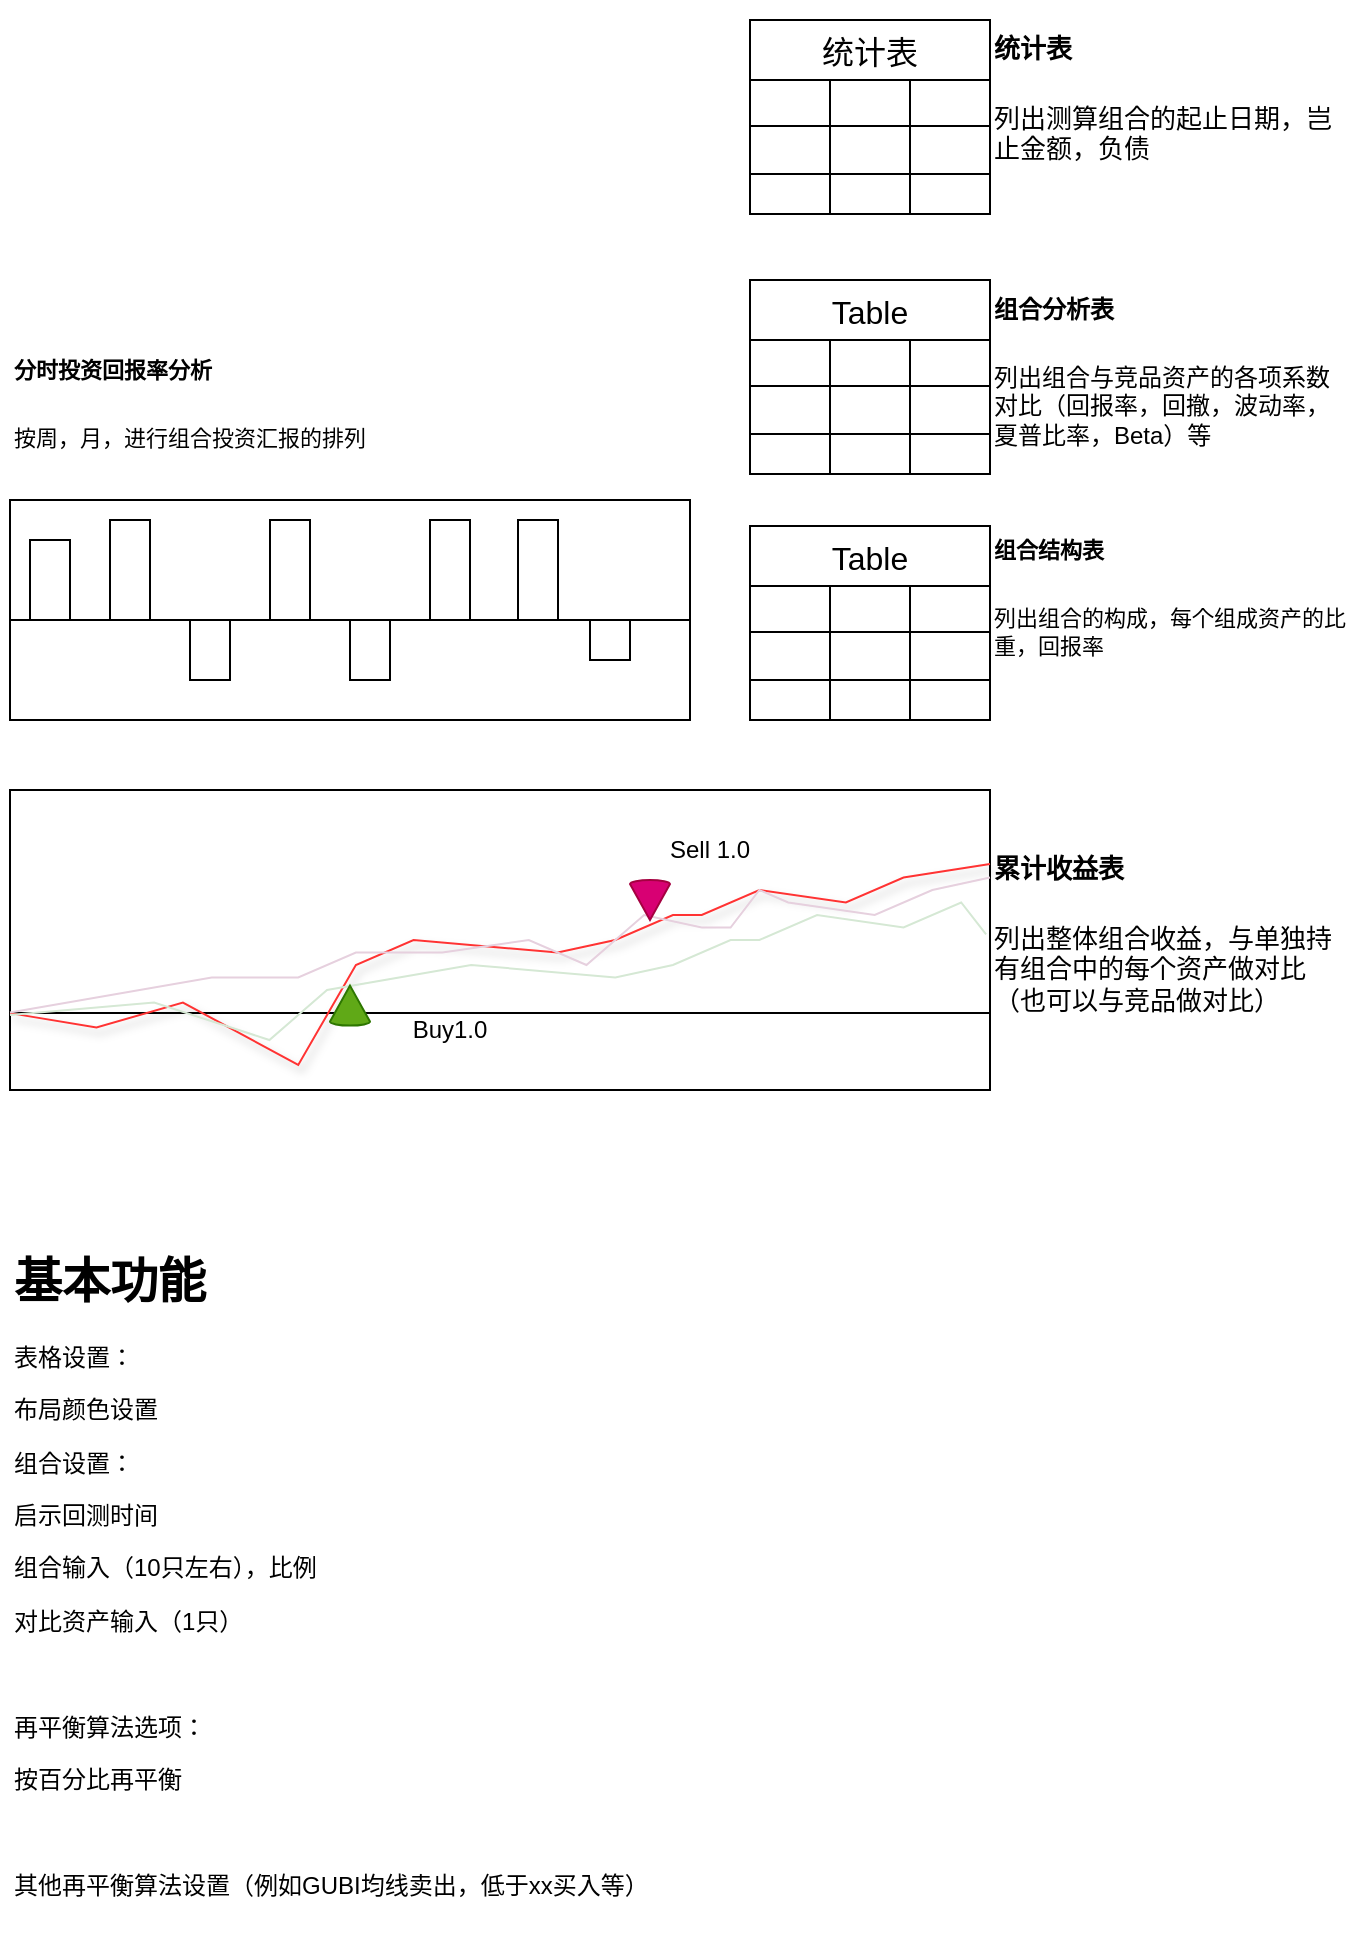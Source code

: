 <mxfile version="26.2.12">
  <diagram name="Page-1" id="thoeQhLaUIlAeaY37Q_6">
    <mxGraphModel dx="1069" dy="626" grid="1" gridSize="10" guides="1" tooltips="1" connect="1" arrows="1" fold="1" page="1" pageScale="1" pageWidth="827" pageHeight="1169" math="0" shadow="0">
      <root>
        <mxCell id="0" />
        <mxCell id="1" parent="0" />
        <mxCell id="1VlmSRWmxTNn3Guo2VhC-66" value="统计表" style="shape=table;startSize=30;container=1;collapsible=0;childLayout=tableLayout;strokeColor=default;fontSize=16;" vertex="1" parent="1">
          <mxGeometry x="500" y="50" width="120" height="97" as="geometry" />
        </mxCell>
        <mxCell id="1VlmSRWmxTNn3Guo2VhC-67" value="" style="shape=tableRow;horizontal=0;startSize=0;swimlaneHead=0;swimlaneBody=0;strokeColor=inherit;top=0;left=0;bottom=0;right=0;collapsible=0;dropTarget=0;fillColor=none;points=[[0,0.5],[1,0.5]];portConstraint=eastwest;fontSize=16;" vertex="1" parent="1VlmSRWmxTNn3Guo2VhC-66">
          <mxGeometry y="30" width="120" height="23" as="geometry" />
        </mxCell>
        <mxCell id="1VlmSRWmxTNn3Guo2VhC-68" value="" style="shape=partialRectangle;html=1;whiteSpace=wrap;connectable=0;strokeColor=inherit;overflow=hidden;fillColor=none;top=0;left=0;bottom=0;right=0;pointerEvents=1;fontSize=16;" vertex="1" parent="1VlmSRWmxTNn3Guo2VhC-67">
          <mxGeometry width="40" height="23" as="geometry">
            <mxRectangle width="40" height="23" as="alternateBounds" />
          </mxGeometry>
        </mxCell>
        <mxCell id="1VlmSRWmxTNn3Guo2VhC-69" value="" style="shape=partialRectangle;html=1;whiteSpace=wrap;connectable=0;strokeColor=inherit;overflow=hidden;fillColor=none;top=0;left=0;bottom=0;right=0;pointerEvents=1;fontSize=16;" vertex="1" parent="1VlmSRWmxTNn3Guo2VhC-67">
          <mxGeometry x="40" width="40" height="23" as="geometry">
            <mxRectangle width="40" height="23" as="alternateBounds" />
          </mxGeometry>
        </mxCell>
        <mxCell id="1VlmSRWmxTNn3Guo2VhC-70" value="" style="shape=partialRectangle;html=1;whiteSpace=wrap;connectable=0;strokeColor=inherit;overflow=hidden;fillColor=none;top=0;left=0;bottom=0;right=0;pointerEvents=1;fontSize=16;" vertex="1" parent="1VlmSRWmxTNn3Guo2VhC-67">
          <mxGeometry x="80" width="40" height="23" as="geometry">
            <mxRectangle width="40" height="23" as="alternateBounds" />
          </mxGeometry>
        </mxCell>
        <mxCell id="1VlmSRWmxTNn3Guo2VhC-71" value="" style="shape=tableRow;horizontal=0;startSize=0;swimlaneHead=0;swimlaneBody=0;strokeColor=inherit;top=0;left=0;bottom=0;right=0;collapsible=0;dropTarget=0;fillColor=none;points=[[0,0.5],[1,0.5]];portConstraint=eastwest;fontSize=16;" vertex="1" parent="1VlmSRWmxTNn3Guo2VhC-66">
          <mxGeometry y="53" width="120" height="24" as="geometry" />
        </mxCell>
        <mxCell id="1VlmSRWmxTNn3Guo2VhC-72" value="" style="shape=partialRectangle;html=1;whiteSpace=wrap;connectable=0;strokeColor=inherit;overflow=hidden;fillColor=none;top=0;left=0;bottom=0;right=0;pointerEvents=1;fontSize=16;" vertex="1" parent="1VlmSRWmxTNn3Guo2VhC-71">
          <mxGeometry width="40" height="24" as="geometry">
            <mxRectangle width="40" height="24" as="alternateBounds" />
          </mxGeometry>
        </mxCell>
        <mxCell id="1VlmSRWmxTNn3Guo2VhC-73" value="" style="shape=partialRectangle;html=1;whiteSpace=wrap;connectable=0;strokeColor=inherit;overflow=hidden;fillColor=none;top=0;left=0;bottom=0;right=0;pointerEvents=1;fontSize=16;" vertex="1" parent="1VlmSRWmxTNn3Guo2VhC-71">
          <mxGeometry x="40" width="40" height="24" as="geometry">
            <mxRectangle width="40" height="24" as="alternateBounds" />
          </mxGeometry>
        </mxCell>
        <mxCell id="1VlmSRWmxTNn3Guo2VhC-74" value="" style="shape=partialRectangle;html=1;whiteSpace=wrap;connectable=0;strokeColor=inherit;overflow=hidden;fillColor=none;top=0;left=0;bottom=0;right=0;pointerEvents=1;fontSize=16;" vertex="1" parent="1VlmSRWmxTNn3Guo2VhC-71">
          <mxGeometry x="80" width="40" height="24" as="geometry">
            <mxRectangle width="40" height="24" as="alternateBounds" />
          </mxGeometry>
        </mxCell>
        <mxCell id="1VlmSRWmxTNn3Guo2VhC-75" value="" style="shape=tableRow;horizontal=0;startSize=0;swimlaneHead=0;swimlaneBody=0;strokeColor=inherit;top=0;left=0;bottom=0;right=0;collapsible=0;dropTarget=0;fillColor=none;points=[[0,0.5],[1,0.5]];portConstraint=eastwest;fontSize=16;" vertex="1" parent="1VlmSRWmxTNn3Guo2VhC-66">
          <mxGeometry y="77" width="120" height="20" as="geometry" />
        </mxCell>
        <mxCell id="1VlmSRWmxTNn3Guo2VhC-76" value="" style="shape=partialRectangle;html=1;whiteSpace=wrap;connectable=0;strokeColor=inherit;overflow=hidden;fillColor=none;top=0;left=0;bottom=0;right=0;pointerEvents=1;fontSize=16;" vertex="1" parent="1VlmSRWmxTNn3Guo2VhC-75">
          <mxGeometry width="40" height="20" as="geometry">
            <mxRectangle width="40" height="20" as="alternateBounds" />
          </mxGeometry>
        </mxCell>
        <mxCell id="1VlmSRWmxTNn3Guo2VhC-77" value="" style="shape=partialRectangle;html=1;whiteSpace=wrap;connectable=0;strokeColor=inherit;overflow=hidden;fillColor=none;top=0;left=0;bottom=0;right=0;pointerEvents=1;fontSize=16;" vertex="1" parent="1VlmSRWmxTNn3Guo2VhC-75">
          <mxGeometry x="40" width="40" height="20" as="geometry">
            <mxRectangle width="40" height="20" as="alternateBounds" />
          </mxGeometry>
        </mxCell>
        <mxCell id="1VlmSRWmxTNn3Guo2VhC-78" value="" style="shape=partialRectangle;html=1;whiteSpace=wrap;connectable=0;strokeColor=inherit;overflow=hidden;fillColor=none;top=0;left=0;bottom=0;right=0;pointerEvents=1;fontSize=16;" vertex="1" parent="1VlmSRWmxTNn3Guo2VhC-75">
          <mxGeometry x="80" width="40" height="20" as="geometry">
            <mxRectangle width="40" height="20" as="alternateBounds" />
          </mxGeometry>
        </mxCell>
        <mxCell id="1VlmSRWmxTNn3Guo2VhC-130" value="" style="shape=singleArrow;whiteSpace=wrap;html=1;arrowWidth=0.4;arrowSize=0.4;" vertex="1" parent="1VlmSRWmxTNn3Guo2VhC-75">
          <mxGeometry x="120" width="NaN" height="20" as="geometry">
            <mxRectangle width="NaN" height="20" as="alternateBounds" />
          </mxGeometry>
        </mxCell>
        <mxCell id="1VlmSRWmxTNn3Guo2VhC-79" value="Table" style="shape=table;startSize=30;container=1;collapsible=0;childLayout=tableLayout;strokeColor=default;fontSize=16;" vertex="1" parent="1">
          <mxGeometry x="500" y="303" width="120" height="97" as="geometry" />
        </mxCell>
        <mxCell id="1VlmSRWmxTNn3Guo2VhC-80" value="" style="shape=tableRow;horizontal=0;startSize=0;swimlaneHead=0;swimlaneBody=0;strokeColor=inherit;top=0;left=0;bottom=0;right=0;collapsible=0;dropTarget=0;fillColor=none;points=[[0,0.5],[1,0.5]];portConstraint=eastwest;fontSize=16;" vertex="1" parent="1VlmSRWmxTNn3Guo2VhC-79">
          <mxGeometry y="30" width="120" height="23" as="geometry" />
        </mxCell>
        <mxCell id="1VlmSRWmxTNn3Guo2VhC-81" value="" style="shape=partialRectangle;html=1;whiteSpace=wrap;connectable=0;strokeColor=inherit;overflow=hidden;fillColor=none;top=0;left=0;bottom=0;right=0;pointerEvents=1;fontSize=16;" vertex="1" parent="1VlmSRWmxTNn3Guo2VhC-80">
          <mxGeometry width="40" height="23" as="geometry">
            <mxRectangle width="40" height="23" as="alternateBounds" />
          </mxGeometry>
        </mxCell>
        <mxCell id="1VlmSRWmxTNn3Guo2VhC-82" value="" style="shape=partialRectangle;html=1;whiteSpace=wrap;connectable=0;strokeColor=inherit;overflow=hidden;fillColor=none;top=0;left=0;bottom=0;right=0;pointerEvents=1;fontSize=16;" vertex="1" parent="1VlmSRWmxTNn3Guo2VhC-80">
          <mxGeometry x="40" width="40" height="23" as="geometry">
            <mxRectangle width="40" height="23" as="alternateBounds" />
          </mxGeometry>
        </mxCell>
        <mxCell id="1VlmSRWmxTNn3Guo2VhC-83" value="" style="shape=partialRectangle;html=1;whiteSpace=wrap;connectable=0;strokeColor=inherit;overflow=hidden;fillColor=none;top=0;left=0;bottom=0;right=0;pointerEvents=1;fontSize=16;" vertex="1" parent="1VlmSRWmxTNn3Guo2VhC-80">
          <mxGeometry x="80" width="40" height="23" as="geometry">
            <mxRectangle width="40" height="23" as="alternateBounds" />
          </mxGeometry>
        </mxCell>
        <mxCell id="1VlmSRWmxTNn3Guo2VhC-84" value="" style="shape=tableRow;horizontal=0;startSize=0;swimlaneHead=0;swimlaneBody=0;strokeColor=inherit;top=0;left=0;bottom=0;right=0;collapsible=0;dropTarget=0;fillColor=none;points=[[0,0.5],[1,0.5]];portConstraint=eastwest;fontSize=16;" vertex="1" parent="1VlmSRWmxTNn3Guo2VhC-79">
          <mxGeometry y="53" width="120" height="24" as="geometry" />
        </mxCell>
        <mxCell id="1VlmSRWmxTNn3Guo2VhC-85" value="" style="shape=partialRectangle;html=1;whiteSpace=wrap;connectable=0;strokeColor=inherit;overflow=hidden;fillColor=none;top=0;left=0;bottom=0;right=0;pointerEvents=1;fontSize=16;" vertex="1" parent="1VlmSRWmxTNn3Guo2VhC-84">
          <mxGeometry width="40" height="24" as="geometry">
            <mxRectangle width="40" height="24" as="alternateBounds" />
          </mxGeometry>
        </mxCell>
        <mxCell id="1VlmSRWmxTNn3Guo2VhC-86" value="" style="shape=partialRectangle;html=1;whiteSpace=wrap;connectable=0;strokeColor=inherit;overflow=hidden;fillColor=none;top=0;left=0;bottom=0;right=0;pointerEvents=1;fontSize=16;" vertex="1" parent="1VlmSRWmxTNn3Guo2VhC-84">
          <mxGeometry x="40" width="40" height="24" as="geometry">
            <mxRectangle width="40" height="24" as="alternateBounds" />
          </mxGeometry>
        </mxCell>
        <mxCell id="1VlmSRWmxTNn3Guo2VhC-87" value="" style="shape=partialRectangle;html=1;whiteSpace=wrap;connectable=0;strokeColor=inherit;overflow=hidden;fillColor=none;top=0;left=0;bottom=0;right=0;pointerEvents=1;fontSize=16;" vertex="1" parent="1VlmSRWmxTNn3Guo2VhC-84">
          <mxGeometry x="80" width="40" height="24" as="geometry">
            <mxRectangle width="40" height="24" as="alternateBounds" />
          </mxGeometry>
        </mxCell>
        <mxCell id="1VlmSRWmxTNn3Guo2VhC-88" value="" style="shape=tableRow;horizontal=0;startSize=0;swimlaneHead=0;swimlaneBody=0;strokeColor=inherit;top=0;left=0;bottom=0;right=0;collapsible=0;dropTarget=0;fillColor=none;points=[[0,0.5],[1,0.5]];portConstraint=eastwest;fontSize=16;" vertex="1" parent="1VlmSRWmxTNn3Guo2VhC-79">
          <mxGeometry y="77" width="120" height="20" as="geometry" />
        </mxCell>
        <mxCell id="1VlmSRWmxTNn3Guo2VhC-89" value="" style="shape=partialRectangle;html=1;whiteSpace=wrap;connectable=0;strokeColor=inherit;overflow=hidden;fillColor=none;top=0;left=0;bottom=0;right=0;pointerEvents=1;fontSize=16;" vertex="1" parent="1VlmSRWmxTNn3Guo2VhC-88">
          <mxGeometry width="40" height="20" as="geometry">
            <mxRectangle width="40" height="20" as="alternateBounds" />
          </mxGeometry>
        </mxCell>
        <mxCell id="1VlmSRWmxTNn3Guo2VhC-90" value="" style="shape=partialRectangle;html=1;whiteSpace=wrap;connectable=0;strokeColor=inherit;overflow=hidden;fillColor=none;top=0;left=0;bottom=0;right=0;pointerEvents=1;fontSize=16;" vertex="1" parent="1VlmSRWmxTNn3Guo2VhC-88">
          <mxGeometry x="40" width="40" height="20" as="geometry">
            <mxRectangle width="40" height="20" as="alternateBounds" />
          </mxGeometry>
        </mxCell>
        <mxCell id="1VlmSRWmxTNn3Guo2VhC-91" value="" style="shape=partialRectangle;html=1;whiteSpace=wrap;connectable=0;strokeColor=inherit;overflow=hidden;fillColor=none;top=0;left=0;bottom=0;right=0;pointerEvents=1;fontSize=16;" vertex="1" parent="1VlmSRWmxTNn3Guo2VhC-88">
          <mxGeometry x="80" width="40" height="20" as="geometry">
            <mxRectangle width="40" height="20" as="alternateBounds" />
          </mxGeometry>
        </mxCell>
        <mxCell id="1VlmSRWmxTNn3Guo2VhC-92" value="Table" style="shape=table;startSize=30;container=1;collapsible=0;childLayout=tableLayout;strokeColor=default;fontSize=16;" vertex="1" parent="1">
          <mxGeometry x="500" y="180" width="120" height="97" as="geometry" />
        </mxCell>
        <mxCell id="1VlmSRWmxTNn3Guo2VhC-93" value="" style="shape=tableRow;horizontal=0;startSize=0;swimlaneHead=0;swimlaneBody=0;strokeColor=inherit;top=0;left=0;bottom=0;right=0;collapsible=0;dropTarget=0;fillColor=none;points=[[0,0.5],[1,0.5]];portConstraint=eastwest;fontSize=16;" vertex="1" parent="1VlmSRWmxTNn3Guo2VhC-92">
          <mxGeometry y="30" width="120" height="23" as="geometry" />
        </mxCell>
        <mxCell id="1VlmSRWmxTNn3Guo2VhC-94" value="" style="shape=partialRectangle;html=1;whiteSpace=wrap;connectable=0;strokeColor=inherit;overflow=hidden;fillColor=none;top=0;left=0;bottom=0;right=0;pointerEvents=1;fontSize=16;" vertex="1" parent="1VlmSRWmxTNn3Guo2VhC-93">
          <mxGeometry width="40" height="23" as="geometry">
            <mxRectangle width="40" height="23" as="alternateBounds" />
          </mxGeometry>
        </mxCell>
        <mxCell id="1VlmSRWmxTNn3Guo2VhC-95" value="" style="shape=partialRectangle;html=1;whiteSpace=wrap;connectable=0;strokeColor=inherit;overflow=hidden;fillColor=none;top=0;left=0;bottom=0;right=0;pointerEvents=1;fontSize=16;" vertex="1" parent="1VlmSRWmxTNn3Guo2VhC-93">
          <mxGeometry x="40" width="40" height="23" as="geometry">
            <mxRectangle width="40" height="23" as="alternateBounds" />
          </mxGeometry>
        </mxCell>
        <mxCell id="1VlmSRWmxTNn3Guo2VhC-96" value="" style="shape=partialRectangle;html=1;whiteSpace=wrap;connectable=0;strokeColor=inherit;overflow=hidden;fillColor=none;top=0;left=0;bottom=0;right=0;pointerEvents=1;fontSize=16;" vertex="1" parent="1VlmSRWmxTNn3Guo2VhC-93">
          <mxGeometry x="80" width="40" height="23" as="geometry">
            <mxRectangle width="40" height="23" as="alternateBounds" />
          </mxGeometry>
        </mxCell>
        <mxCell id="1VlmSRWmxTNn3Guo2VhC-97" value="" style="shape=tableRow;horizontal=0;startSize=0;swimlaneHead=0;swimlaneBody=0;strokeColor=inherit;top=0;left=0;bottom=0;right=0;collapsible=0;dropTarget=0;fillColor=none;points=[[0,0.5],[1,0.5]];portConstraint=eastwest;fontSize=16;" vertex="1" parent="1VlmSRWmxTNn3Guo2VhC-92">
          <mxGeometry y="53" width="120" height="24" as="geometry" />
        </mxCell>
        <mxCell id="1VlmSRWmxTNn3Guo2VhC-98" value="" style="shape=partialRectangle;html=1;whiteSpace=wrap;connectable=0;strokeColor=inherit;overflow=hidden;fillColor=none;top=0;left=0;bottom=0;right=0;pointerEvents=1;fontSize=16;" vertex="1" parent="1VlmSRWmxTNn3Guo2VhC-97">
          <mxGeometry width="40" height="24" as="geometry">
            <mxRectangle width="40" height="24" as="alternateBounds" />
          </mxGeometry>
        </mxCell>
        <mxCell id="1VlmSRWmxTNn3Guo2VhC-99" value="" style="shape=partialRectangle;html=1;whiteSpace=wrap;connectable=0;strokeColor=inherit;overflow=hidden;fillColor=none;top=0;left=0;bottom=0;right=0;pointerEvents=1;fontSize=16;" vertex="1" parent="1VlmSRWmxTNn3Guo2VhC-97">
          <mxGeometry x="40" width="40" height="24" as="geometry">
            <mxRectangle width="40" height="24" as="alternateBounds" />
          </mxGeometry>
        </mxCell>
        <mxCell id="1VlmSRWmxTNn3Guo2VhC-100" value="" style="shape=partialRectangle;html=1;whiteSpace=wrap;connectable=0;strokeColor=inherit;overflow=hidden;fillColor=none;top=0;left=0;bottom=0;right=0;pointerEvents=1;fontSize=16;" vertex="1" parent="1VlmSRWmxTNn3Guo2VhC-97">
          <mxGeometry x="80" width="40" height="24" as="geometry">
            <mxRectangle width="40" height="24" as="alternateBounds" />
          </mxGeometry>
        </mxCell>
        <mxCell id="1VlmSRWmxTNn3Guo2VhC-101" value="" style="shape=tableRow;horizontal=0;startSize=0;swimlaneHead=0;swimlaneBody=0;strokeColor=inherit;top=0;left=0;bottom=0;right=0;collapsible=0;dropTarget=0;fillColor=none;points=[[0,0.5],[1,0.5]];portConstraint=eastwest;fontSize=16;" vertex="1" parent="1VlmSRWmxTNn3Guo2VhC-92">
          <mxGeometry y="77" width="120" height="20" as="geometry" />
        </mxCell>
        <mxCell id="1VlmSRWmxTNn3Guo2VhC-102" value="" style="shape=partialRectangle;html=1;whiteSpace=wrap;connectable=0;strokeColor=inherit;overflow=hidden;fillColor=none;top=0;left=0;bottom=0;right=0;pointerEvents=1;fontSize=16;" vertex="1" parent="1VlmSRWmxTNn3Guo2VhC-101">
          <mxGeometry width="40" height="20" as="geometry">
            <mxRectangle width="40" height="20" as="alternateBounds" />
          </mxGeometry>
        </mxCell>
        <mxCell id="1VlmSRWmxTNn3Guo2VhC-103" value="" style="shape=partialRectangle;html=1;whiteSpace=wrap;connectable=0;strokeColor=inherit;overflow=hidden;fillColor=none;top=0;left=0;bottom=0;right=0;pointerEvents=1;fontSize=16;" vertex="1" parent="1VlmSRWmxTNn3Guo2VhC-101">
          <mxGeometry x="40" width="40" height="20" as="geometry">
            <mxRectangle width="40" height="20" as="alternateBounds" />
          </mxGeometry>
        </mxCell>
        <mxCell id="1VlmSRWmxTNn3Guo2VhC-104" value="" style="shape=partialRectangle;html=1;whiteSpace=wrap;connectable=0;strokeColor=inherit;overflow=hidden;fillColor=none;top=0;left=0;bottom=0;right=0;pointerEvents=1;fontSize=16;" vertex="1" parent="1VlmSRWmxTNn3Guo2VhC-101">
          <mxGeometry x="80" width="40" height="20" as="geometry">
            <mxRectangle width="40" height="20" as="alternateBounds" />
          </mxGeometry>
        </mxCell>
        <mxCell id="1VlmSRWmxTNn3Guo2VhC-131" value="" style="edgeStyle=orthogonalEdgeStyle;rounded=0;orthogonalLoop=1;jettySize=auto;html=1;" edge="1" parent="1" source="1VlmSRWmxTNn3Guo2VhC-129" target="1VlmSRWmxTNn3Guo2VhC-130">
          <mxGeometry relative="1" as="geometry" />
        </mxCell>
        <mxCell id="1VlmSRWmxTNn3Guo2VhC-129" value="&lt;h1 style=&quot;margin-top: 0px;&quot;&gt;&lt;font style=&quot;font-size: 13px;&quot;&gt;统计表&lt;/font&gt;&lt;/h1&gt;&lt;div&gt;&lt;font style=&quot;font-size: 13px;&quot;&gt;列出测算组合的起止日期，岂止金额，负债&lt;/font&gt;&lt;/div&gt;" style="text;html=1;whiteSpace=wrap;overflow=hidden;rounded=0;" vertex="1" parent="1">
          <mxGeometry x="620" y="40" width="180" height="120" as="geometry" />
        </mxCell>
        <mxCell id="1VlmSRWmxTNn3Guo2VhC-133" value="&lt;h1 style=&quot;margin-top: 0px;&quot;&gt;&lt;font style=&quot;font-size: 12px;&quot;&gt;组合分析表&lt;/font&gt;&lt;/h1&gt;&lt;div&gt;&lt;font&gt;列出组合与竞品资产的各项系数对比（回报率，回撤，波动率，夏普比率，Beta）等&lt;/font&gt;&lt;/div&gt;" style="text;html=1;whiteSpace=wrap;overflow=hidden;rounded=0;" vertex="1" parent="1">
          <mxGeometry x="620" y="170" width="180" height="120" as="geometry" />
        </mxCell>
        <mxCell id="1VlmSRWmxTNn3Guo2VhC-134" value="&lt;h1 style=&quot;margin-top: 0px;&quot;&gt;&lt;font style=&quot;font-size: 11px;&quot;&gt;组合结构表&lt;/font&gt;&lt;/h1&gt;&lt;div&gt;&lt;font style=&quot;font-size: 11px;&quot;&gt;列出组合的构成，每个组成资产的比重，回报率&lt;/font&gt;&lt;/div&gt;" style="text;html=1;whiteSpace=wrap;overflow=hidden;rounded=0;" vertex="1" parent="1">
          <mxGeometry x="620" y="290" width="180" height="120" as="geometry" />
        </mxCell>
        <mxCell id="1VlmSRWmxTNn3Guo2VhC-135" value="&lt;h1 style=&quot;margin-top: 0px;&quot;&gt;&lt;font style=&quot;font-size: 11px;&quot;&gt;分时投资回报率分析&lt;/font&gt;&lt;/h1&gt;&lt;div&gt;&lt;font style=&quot;font-size: 11px;&quot;&gt;按周，月，进行组合投资汇报的排列&lt;/font&gt;&lt;/div&gt;" style="text;html=1;whiteSpace=wrap;overflow=hidden;rounded=0;" vertex="1" parent="1">
          <mxGeometry x="130" y="200" width="180" height="120" as="geometry" />
        </mxCell>
        <mxCell id="1VlmSRWmxTNn3Guo2VhC-141" value="&lt;h1 style=&quot;margin-top: 0px;&quot;&gt;&lt;span style=&quot;font-size: 13px;&quot;&gt;累计收益表&lt;/span&gt;&lt;/h1&gt;&lt;div&gt;&lt;font style=&quot;font-size: 13px;&quot;&gt;列出整体组合收益，与单独持有组合中的每个资产做对比（也可以与竞品做对比）&lt;/font&gt;&lt;/div&gt;" style="text;html=1;whiteSpace=wrap;overflow=hidden;rounded=0;" vertex="1" parent="1">
          <mxGeometry x="620" y="450" width="180" height="120" as="geometry" />
        </mxCell>
        <mxCell id="1VlmSRWmxTNn3Guo2VhC-144" value="" style="group" vertex="1" connectable="0" parent="1">
          <mxGeometry x="130" y="290" width="340" height="110" as="geometry" />
        </mxCell>
        <mxCell id="1VlmSRWmxTNn3Guo2VhC-105" value="" style="rounded=0;whiteSpace=wrap;html=1;" vertex="1" parent="1VlmSRWmxTNn3Guo2VhC-144">
          <mxGeometry width="340" height="110" as="geometry" />
        </mxCell>
        <mxCell id="1VlmSRWmxTNn3Guo2VhC-142" value="" style="shape=crossbar;whiteSpace=wrap;html=1;rounded=1;shadow=0;" vertex="1" parent="1VlmSRWmxTNn3Guo2VhC-144">
          <mxGeometry y="50" width="340" height="20" as="geometry" />
        </mxCell>
        <mxCell id="1VlmSRWmxTNn3Guo2VhC-120" value="" style="rounded=0;whiteSpace=wrap;html=1;" vertex="1" parent="1VlmSRWmxTNn3Guo2VhC-144">
          <mxGeometry x="10" y="20" width="20" height="40" as="geometry" />
        </mxCell>
        <mxCell id="1VlmSRWmxTNn3Guo2VhC-121" value="" style="rounded=0;whiteSpace=wrap;html=1;" vertex="1" parent="1VlmSRWmxTNn3Guo2VhC-144">
          <mxGeometry x="50" y="10" width="20" height="50" as="geometry" />
        </mxCell>
        <mxCell id="1VlmSRWmxTNn3Guo2VhC-122" value="" style="rounded=0;whiteSpace=wrap;html=1;" vertex="1" parent="1VlmSRWmxTNn3Guo2VhC-144">
          <mxGeometry x="90" y="60" width="20" height="30" as="geometry" />
        </mxCell>
        <mxCell id="1VlmSRWmxTNn3Guo2VhC-123" value="" style="rounded=0;whiteSpace=wrap;html=1;" vertex="1" parent="1VlmSRWmxTNn3Guo2VhC-144">
          <mxGeometry x="130" y="10" width="20" height="50" as="geometry" />
        </mxCell>
        <mxCell id="1VlmSRWmxTNn3Guo2VhC-124" value="" style="rounded=0;whiteSpace=wrap;html=1;" vertex="1" parent="1VlmSRWmxTNn3Guo2VhC-144">
          <mxGeometry x="170" y="60" width="20" height="30" as="geometry" />
        </mxCell>
        <mxCell id="1VlmSRWmxTNn3Guo2VhC-125" value="" style="rounded=0;whiteSpace=wrap;html=1;" vertex="1" parent="1VlmSRWmxTNn3Guo2VhC-144">
          <mxGeometry x="210" y="10" width="20" height="50" as="geometry" />
        </mxCell>
        <mxCell id="1VlmSRWmxTNn3Guo2VhC-126" value="" style="rounded=0;whiteSpace=wrap;html=1;" vertex="1" parent="1VlmSRWmxTNn3Guo2VhC-144">
          <mxGeometry x="254" y="10" width="20" height="50" as="geometry" />
        </mxCell>
        <mxCell id="1VlmSRWmxTNn3Guo2VhC-127" value="" style="rounded=0;whiteSpace=wrap;html=1;" vertex="1" parent="1VlmSRWmxTNn3Guo2VhC-144">
          <mxGeometry x="290" y="60" width="20" height="20" as="geometry" />
        </mxCell>
        <mxCell id="1VlmSRWmxTNn3Guo2VhC-145" value="" style="group;fillColor=#d80073;fontColor=#ffffff;strokeColor=#A50040;" vertex="1" connectable="0" parent="1">
          <mxGeometry x="130" y="435" width="490" height="150" as="geometry" />
        </mxCell>
        <mxCell id="1VlmSRWmxTNn3Guo2VhC-106" value="" style="rounded=0;whiteSpace=wrap;html=1;" vertex="1" parent="1VlmSRWmxTNn3Guo2VhC-145">
          <mxGeometry width="490.0" height="150" as="geometry" />
        </mxCell>
        <mxCell id="1VlmSRWmxTNn3Guo2VhC-113" value="" style="shape=crossbar;whiteSpace=wrap;html=1;rounded=1;" vertex="1" parent="1VlmSRWmxTNn3Guo2VhC-145">
          <mxGeometry y="105.312" width="490.0" height="12.5" as="geometry" />
        </mxCell>
        <mxCell id="1VlmSRWmxTNn3Guo2VhC-115" value="" style="endArrow=none;html=1;rounded=0;exitX=0;exitY=0.5;exitDx=0;exitDy=0;exitPerimeter=0;strokeColor=#FF3333;shadow=1;" edge="1" parent="1VlmSRWmxTNn3Guo2VhC-145" source="1VlmSRWmxTNn3Guo2VhC-113" target="1VlmSRWmxTNn3Guo2VhC-106">
          <mxGeometry width="50" height="50" relative="1" as="geometry">
            <mxPoint x="302.647" y="93.75" as="sourcePoint" />
            <mxPoint x="374.706" y="62.5" as="targetPoint" />
            <Array as="points">
              <mxPoint x="43.235" y="118.75" />
              <mxPoint x="86.471" y="106.25" />
              <mxPoint x="144.118" y="137.5" />
              <mxPoint x="172.941" y="87.5" />
              <mxPoint x="201.765" y="75" />
              <mxPoint x="273.824" y="81.25" />
              <mxPoint x="302.647" y="75" />
              <mxPoint x="331.471" y="62.5" />
              <mxPoint x="345.882" y="62.5" />
              <mxPoint x="374.706" y="50.0" />
              <mxPoint x="417.941" y="56.25" />
              <mxPoint x="446.765" y="43.75" />
            </Array>
          </mxGeometry>
        </mxCell>
        <mxCell id="1VlmSRWmxTNn3Guo2VhC-116" value="" style="endArrow=none;html=1;rounded=0;strokeColor=#E6D0DE;" edge="1" parent="1VlmSRWmxTNn3Guo2VhC-145">
          <mxGeometry width="50" height="50" relative="1" as="geometry">
            <mxPoint y="111.25" as="sourcePoint" />
            <mxPoint x="490.0" y="43.75" as="targetPoint" />
            <Array as="points">
              <mxPoint x="100.882" y="93.75" />
              <mxPoint x="144.118" y="93.75" />
              <mxPoint x="172.941" y="81.25" />
              <mxPoint x="216.176" y="81.25" />
              <mxPoint x="259.412" y="75" />
              <mxPoint x="288.235" y="87.5" />
              <mxPoint x="317.059" y="62.5" />
              <mxPoint x="345.882" y="68.75" />
              <mxPoint x="360.294" y="68.75" />
              <mxPoint x="374.706" y="50.0" />
              <mxPoint x="389.118" y="56.25" />
              <mxPoint x="432.353" y="62.5" />
              <mxPoint x="461.176" y="50.0" />
            </Array>
          </mxGeometry>
        </mxCell>
        <mxCell id="1VlmSRWmxTNn3Guo2VhC-117" value="" style="endArrow=none;html=1;rounded=0;strokeColor=#D5E8D4;entryX=0.996;entryY=0.481;entryDx=0;entryDy=0;entryPerimeter=0;" edge="1" parent="1VlmSRWmxTNn3Guo2VhC-145" target="1VlmSRWmxTNn3Guo2VhC-106">
          <mxGeometry width="50" height="50" relative="1" as="geometry">
            <mxPoint y="112.5" as="sourcePoint" />
            <mxPoint x="518.824" y="49.375" as="targetPoint" />
            <Array as="points">
              <mxPoint x="72.059" y="106.25" />
              <mxPoint x="129.706" y="125.0" />
              <mxPoint x="158.529" y="100.0" />
              <mxPoint x="230.588" y="87.5" />
              <mxPoint x="302.647" y="93.75" />
              <mxPoint x="331.471" y="87.5" />
              <mxPoint x="360.294" y="75" />
              <mxPoint x="374.706" y="75" />
              <mxPoint x="403.529" y="62.5" />
              <mxPoint x="446.765" y="68.75" />
              <mxPoint x="475.588" y="56.25" />
            </Array>
          </mxGeometry>
        </mxCell>
        <mxCell id="1VlmSRWmxTNn3Guo2VhC-150" value="" style="verticalLabelPosition=bottom;verticalAlign=top;html=1;shape=mxgraph.basic.cone2;dx=0.5;dy=0.9;rotation=-180;fillColor=#d80073;fontColor=#ffffff;strokeColor=#A50040;" vertex="1" parent="1VlmSRWmxTNn3Guo2VhC-145">
          <mxGeometry x="310" y="45" width="20" height="20" as="geometry" />
        </mxCell>
        <mxCell id="1VlmSRWmxTNn3Guo2VhC-148" value="" style="verticalLabelPosition=bottom;verticalAlign=top;html=1;shape=mxgraph.basic.cone2;dx=0.5;dy=0.9;fillColor=#60a917;strokeColor=#2D7600;fontColor=#ffffff;" vertex="1" parent="1VlmSRWmxTNn3Guo2VhC-145">
          <mxGeometry x="160" y="97.81" width="20" height="20" as="geometry" />
        </mxCell>
        <mxCell id="1VlmSRWmxTNn3Guo2VhC-152" value="Buy1.0" style="text;html=1;align=center;verticalAlign=middle;whiteSpace=wrap;rounded=0;" vertex="1" parent="1VlmSRWmxTNn3Guo2VhC-145">
          <mxGeometry x="190" y="105.31" width="60" height="30" as="geometry" />
        </mxCell>
        <mxCell id="1VlmSRWmxTNn3Guo2VhC-153" value="Sell 1.0" style="text;html=1;align=center;verticalAlign=middle;whiteSpace=wrap;rounded=0;" vertex="1" parent="1VlmSRWmxTNn3Guo2VhC-145">
          <mxGeometry x="320" y="15.0" width="60" height="30" as="geometry" />
        </mxCell>
        <mxCell id="1VlmSRWmxTNn3Guo2VhC-147" value="&lt;h1 style=&quot;margin-top: 0px;&quot;&gt;基本功能&lt;/h1&gt;&lt;p&gt;表格设置：&lt;/p&gt;&lt;p&gt;布局颜色设置&lt;/p&gt;&lt;p&gt;&lt;span style=&quot;background-color: transparent; color: light-dark(rgb(0, 0, 0), rgb(255, 255, 255));&quot;&gt;组合设置：&lt;/span&gt;&lt;/p&gt;&lt;p&gt;启示回测时间&lt;/p&gt;&lt;p&gt;组合输入（10只左右），比例&lt;/p&gt;&lt;p&gt;对比资产输入（1只）&lt;/p&gt;&lt;p&gt;&lt;br&gt;&lt;/p&gt;&lt;p&gt;再平衡算法选项：&lt;/p&gt;&lt;p&gt;按百分比再平衡&lt;/p&gt;&lt;p&gt;&lt;br&gt;&lt;/p&gt;&lt;p&gt;其他再平衡算法设置（例如GUBI均线卖出，低于xx买入等）&lt;/p&gt;&lt;p&gt;&lt;br&gt;&lt;/p&gt;&lt;p&gt;&lt;br&gt;&lt;/p&gt;" style="text;html=1;whiteSpace=wrap;overflow=hidden;rounded=0;" vertex="1" parent="1">
          <mxGeometry x="130" y="660" width="490" height="350" as="geometry" />
        </mxCell>
      </root>
    </mxGraphModel>
  </diagram>
</mxfile>
